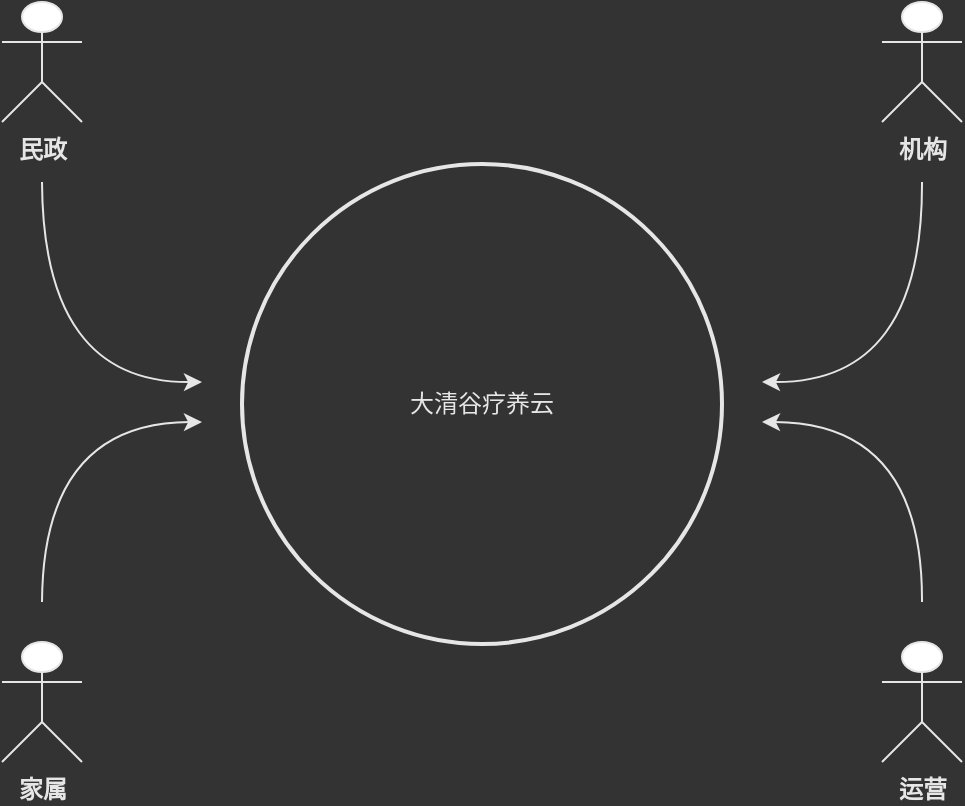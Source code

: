 <mxfile version="20.2.4" type="github">
  <diagram id="o6OXmS90365OrSwRLali" name="第 1 页">
    <mxGraphModel dx="1422" dy="761" grid="1" gridSize="10" guides="1" tooltips="1" connect="1" arrows="1" fold="1" page="1" pageScale="1" pageWidth="827" pageHeight="1169" background="#333333" math="0" shadow="0">
      <root>
        <mxCell id="0" />
        <mxCell id="1" parent="0" />
        <mxCell id="bhAEWXer5qA2Sv7WhRgn-4" value="机构" style="shape=umlActor;verticalLabelPosition=bottom;verticalAlign=top;html=1;outlineConnect=0;fillColor=#FFFFFF;strokeColor=#E6E6E6;fontColor=#E6E6E6;fontStyle=1" parent="1" vertex="1">
          <mxGeometry x="640" y="160" width="40" height="60" as="geometry" />
        </mxCell>
        <mxCell id="bhAEWXer5qA2Sv7WhRgn-5" value="家属" style="shape=umlActor;verticalLabelPosition=bottom;verticalAlign=top;html=1;outlineConnect=0;strokeColor=#E6E6E6;fontColor=#E6E6E6;fontStyle=1" parent="1" vertex="1">
          <mxGeometry x="200" y="480" width="40" height="60" as="geometry" />
        </mxCell>
        <mxCell id="bhAEWXer5qA2Sv7WhRgn-6" value="民政" style="shape=umlActor;verticalLabelPosition=bottom;verticalAlign=top;html=1;outlineConnect=0;strokeColor=#E6E6E6;fontColor=#E6E6E6;fontStyle=1" parent="1" vertex="1">
          <mxGeometry x="200" y="160" width="40" height="60" as="geometry" />
        </mxCell>
        <mxCell id="ORQdb_XszPC-QWwdxvG8-5" value="" style="edgeStyle=orthogonalEdgeStyle;rounded=0;orthogonalLoop=1;jettySize=auto;html=1;startArrow=classic;startFill=1;endArrow=none;endFill=0;curved=1;strokeColor=#E6E6E6;" edge="1" parent="1">
          <mxGeometry relative="1" as="geometry">
            <mxPoint x="300" y="350" as="sourcePoint" />
            <mxPoint x="220" y="250" as="targetPoint" />
          </mxGeometry>
        </mxCell>
        <mxCell id="ORQdb_XszPC-QWwdxvG8-7" value="" style="edgeStyle=orthogonalEdgeStyle;rounded=0;orthogonalLoop=1;jettySize=auto;html=1;startArrow=classic;startFill=1;endArrow=none;endFill=0;curved=1;strokeColor=#E6E6E6;" edge="1" parent="1">
          <mxGeometry relative="1" as="geometry">
            <mxPoint x="300" y="370" as="sourcePoint" />
            <mxPoint x="220" y="460" as="targetPoint" />
          </mxGeometry>
        </mxCell>
        <mxCell id="ORQdb_XszPC-QWwdxvG8-9" value="" style="edgeStyle=orthogonalEdgeStyle;rounded=0;orthogonalLoop=1;jettySize=auto;html=1;startArrow=classic;startFill=1;endArrow=none;endFill=0;curved=1;strokeColor=#E6E6E6;" edge="1" parent="1">
          <mxGeometry relative="1" as="geometry">
            <mxPoint x="580" y="350" as="sourcePoint" />
            <mxPoint x="660" y="250" as="targetPoint" />
          </mxGeometry>
        </mxCell>
        <mxCell id="bhAEWXer5qA2Sv7WhRgn-13" value="运营" style="shape=umlActor;verticalLabelPosition=bottom;verticalAlign=top;html=1;outlineConnect=0;strokeColor=#E6E6E6;fontColor=#E6E6E6;fontStyle=1" parent="1" vertex="1">
          <mxGeometry x="640" y="480" width="40" height="60" as="geometry" />
        </mxCell>
        <mxCell id="ORQdb_XszPC-QWwdxvG8-13" value="" style="edgeStyle=orthogonalEdgeStyle;curved=1;rounded=0;orthogonalLoop=1;jettySize=auto;html=1;startArrow=classic;startFill=1;endArrow=none;endFill=0;strokeColor=#E6E6E6;" edge="1" parent="1">
          <mxGeometry relative="1" as="geometry">
            <mxPoint x="580" y="370" as="sourcePoint" />
            <mxPoint x="660" y="460" as="targetPoint" />
          </mxGeometry>
        </mxCell>
        <mxCell id="ORQdb_XszPC-QWwdxvG8-11" value="&lt;font color=&quot;#e6e6e6&quot;&gt;大清谷疗养云&lt;/font&gt;" style="ellipse;whiteSpace=wrap;html=1;aspect=fixed;strokeColor=#E6E6E6;strokeWidth=2;fillColor=none;" vertex="1" parent="1">
          <mxGeometry x="320" y="241" width="240" height="240" as="geometry" />
        </mxCell>
      </root>
    </mxGraphModel>
  </diagram>
</mxfile>
